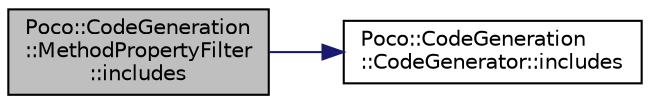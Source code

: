 digraph "Poco::CodeGeneration::MethodPropertyFilter::includes"
{
 // LATEX_PDF_SIZE
  edge [fontname="Helvetica",fontsize="10",labelfontname="Helvetica",labelfontsize="10"];
  node [fontname="Helvetica",fontsize="10",shape=record];
  rankdir="LR";
  Node1 [label="Poco::CodeGeneration\l::MethodPropertyFilter\l::includes",height=0.2,width=0.4,color="black", fillcolor="grey75", style="filled", fontcolor="black",tooltip="Ends variable definitions."];
  Node1 -> Node2 [color="midnightblue",fontsize="10",style="solid"];
  Node2 [label="Poco::CodeGeneration\l::CodeGenerator::includes",height=0.2,width=0.4,color="black", fillcolor="white", style="filled",URL="$classPoco_1_1CodeGeneration_1_1CodeGenerator.html#ae206b0e0145393076075b359e607c5e3",tooltip="Ends variable definitions."];
}
